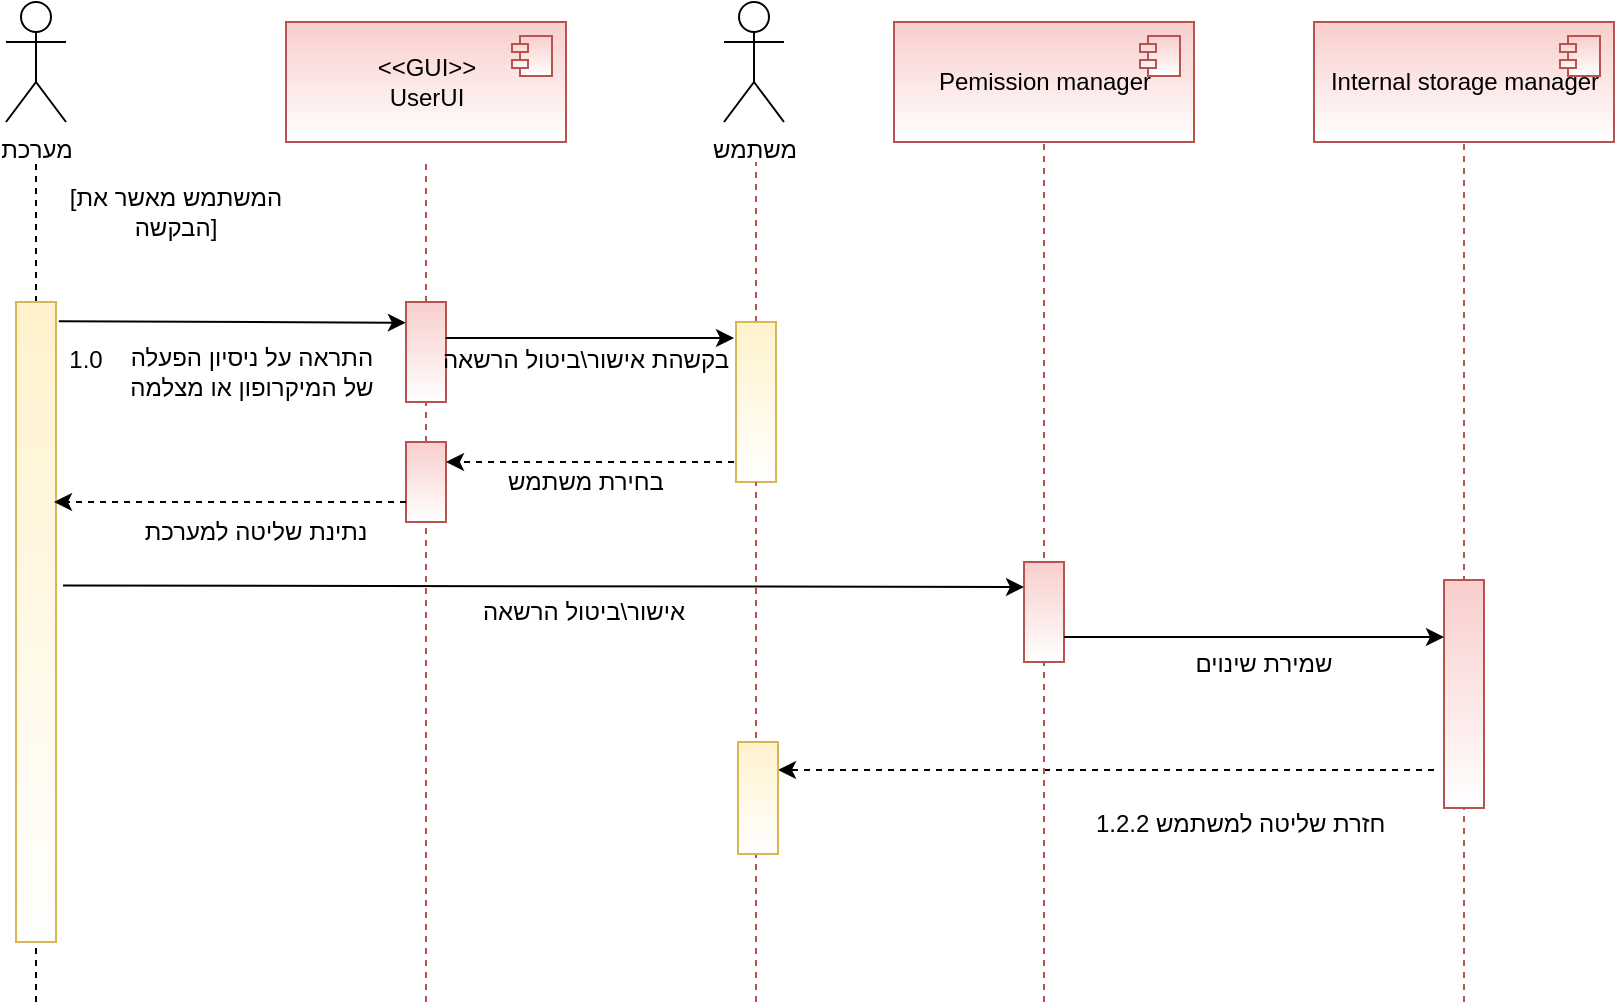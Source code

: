 <mxfile version="16.5.1" type="device"><diagram id="NQNrdyokiaG8pjqe4-te" name="Page-1"><mxGraphModel dx="1038" dy="649" grid="1" gridSize="10" guides="1" tooltips="1" connect="1" arrows="1" fold="1" page="1" pageScale="1" pageWidth="850" pageHeight="1100" math="0" shadow="0"><root><mxCell id="0"/><mxCell id="1" parent="0"/><mxCell id="UXkhljv9u1xrjpsRD5uy-14" value="בחירת משתמש" style="text;html=1;strokeColor=none;fillColor=none;align=center;verticalAlign=middle;whiteSpace=wrap;rounded=0;textDirection=rtl;" parent="1" vertex="1"><mxGeometry x="226" y="235" width="200" height="30" as="geometry"/></mxCell><mxCell id="vsHgMHErxk0yuUAJlOsU-10" value="מערכת" style="shape=umlActor;verticalLabelPosition=bottom;verticalAlign=top;html=1;outlineConnect=0;gradientColor=#ffffff;" parent="1" vertex="1"><mxGeometry x="36" y="10" width="30" height="60" as="geometry"/></mxCell><mxCell id="vsHgMHErxk0yuUAJlOsU-11" value="" style="endArrow=none;dashed=1;html=1;rounded=0;startArrow=none;" parent="1" source="vsHgMHErxk0yuUAJlOsU-19" edge="1"><mxGeometry width="50" height="50" relative="1" as="geometry"><mxPoint x="51" y="470" as="sourcePoint"/><mxPoint x="51" y="90" as="targetPoint"/></mxGeometry></mxCell><mxCell id="vsHgMHErxk0yuUAJlOsU-12" value="" style="endArrow=none;dashed=1;html=1;rounded=0;entryX=0.5;entryY=1;entryDx=0;entryDy=0;fillColor=#f8cecc;strokeColor=#b85450;startArrow=none;" parent="1" source="vsHgMHErxk0yuUAJlOsU-16" edge="1"><mxGeometry width="50" height="50" relative="1" as="geometry"><mxPoint x="246" y="480" as="sourcePoint"/><mxPoint x="246" y="90" as="targetPoint"/></mxGeometry></mxCell><mxCell id="vsHgMHErxk0yuUAJlOsU-13" value="" style="endArrow=none;dashed=1;html=1;rounded=0;entryX=0.5;entryY=1;entryDx=0;entryDy=0;fillColor=#f8cecc;strokeColor=#b85450;startArrow=none;" parent="1" source="vsHgMHErxk0yuUAJlOsU-27" edge="1"><mxGeometry width="50" height="50" relative="1" as="geometry"><mxPoint x="406" y="490" as="sourcePoint"/><mxPoint x="411" y="90" as="targetPoint"/></mxGeometry></mxCell><mxCell id="vsHgMHErxk0yuUAJlOsU-16" value="" style="rounded=0;whiteSpace=wrap;html=1;fillColor=#f8cecc;strokeColor=#b85450;gradientColor=#ffffff;" parent="1" vertex="1"><mxGeometry x="236" y="160" width="20" height="50" as="geometry"/></mxCell><mxCell id="vsHgMHErxk0yuUAJlOsU-17" value="" style="endArrow=none;dashed=1;html=1;rounded=0;entryX=0.5;entryY=1;entryDx=0;entryDy=0;fillColor=#f8cecc;strokeColor=#b85450;startArrow=none;" parent="1" source="UXkhljv9u1xrjpsRD5uy-10" target="vsHgMHErxk0yuUAJlOsU-16" edge="1"><mxGeometry width="50" height="50" relative="1" as="geometry"><mxPoint x="246" y="510" as="sourcePoint"/><mxPoint x="246" y="90" as="targetPoint"/></mxGeometry></mxCell><mxCell id="vsHgMHErxk0yuUAJlOsU-19" value="" style="rounded=0;whiteSpace=wrap;html=1;fillColor=#fff2cc;strokeColor=#d6b656;gradientColor=#ffffff;" parent="1" vertex="1"><mxGeometry x="41" y="160" width="20" height="320" as="geometry"/></mxCell><mxCell id="vsHgMHErxk0yuUAJlOsU-20" value="" style="endArrow=none;dashed=1;html=1;rounded=0;" parent="1" target="vsHgMHErxk0yuUAJlOsU-19" edge="1"><mxGeometry width="50" height="50" relative="1" as="geometry"><mxPoint x="51" y="510" as="sourcePoint"/><mxPoint x="51" y="90" as="targetPoint"/></mxGeometry></mxCell><mxCell id="vsHgMHErxk0yuUAJlOsU-23" value="" style="endArrow=classic;html=1;rounded=0;exitX=0.99;exitY=0.36;exitDx=0;exitDy=0;exitPerimeter=0;" parent="1" source="vsHgMHErxk0yuUAJlOsU-16" edge="1"><mxGeometry width="50" height="50" relative="1" as="geometry"><mxPoint x="260" y="178" as="sourcePoint"/><mxPoint x="400" y="178" as="targetPoint"/><Array as="points"/></mxGeometry></mxCell><mxCell id="vsHgMHErxk0yuUAJlOsU-25" value="&lt;span&gt;&amp;lt;&amp;lt;GUI&amp;gt;&amp;gt;&lt;/span&gt;&lt;br&gt;&lt;span&gt;UserUI&lt;/span&gt;" style="html=1;dropTarget=0;fillColor=#f8cecc;strokeColor=#b85450;gradientColor=#ffffff;" parent="1" vertex="1"><mxGeometry x="176" y="20" width="140" height="60" as="geometry"/></mxCell><mxCell id="vsHgMHErxk0yuUAJlOsU-26" value="" style="shape=module;jettyWidth=8;jettyHeight=4;fillColor=#f8cecc;strokeColor=#b85450;gradientColor=#ffffff;" parent="vsHgMHErxk0yuUAJlOsU-25" vertex="1"><mxGeometry x="1" width="20" height="20" relative="1" as="geometry"><mxPoint x="-27" y="7" as="offset"/></mxGeometry></mxCell><mxCell id="vsHgMHErxk0yuUAJlOsU-27" value="" style="rounded=0;whiteSpace=wrap;html=1;fillColor=#fff2cc;strokeColor=#d6b656;gradientColor=#ffffff;" parent="1" vertex="1"><mxGeometry x="401" y="170" width="20" height="80" as="geometry"/></mxCell><mxCell id="vsHgMHErxk0yuUAJlOsU-28" value="" style="endArrow=none;dashed=1;html=1;rounded=0;entryX=0.5;entryY=1;entryDx=0;entryDy=0;fillColor=#f8cecc;strokeColor=#b85450;" parent="1" target="vsHgMHErxk0yuUAJlOsU-27" edge="1"><mxGeometry width="50" height="50" relative="1" as="geometry"><mxPoint x="411" y="510" as="sourcePoint"/><mxPoint x="406" y="130" as="targetPoint"/></mxGeometry></mxCell><mxCell id="vsHgMHErxk0yuUAJlOsU-32" value="1.0" style="text;html=1;strokeColor=none;fillColor=none;align=center;verticalAlign=middle;whiteSpace=wrap;rounded=0;" parent="1" vertex="1"><mxGeometry x="66" y="174" width="20" height="30" as="geometry"/></mxCell><mxCell id="vsHgMHErxk0yuUAJlOsU-35" value="Pemission manager" style="html=1;dropTarget=0;fillColor=#f8cecc;strokeColor=#b85450;gradientColor=#ffffff;" parent="1" vertex="1"><mxGeometry x="480" y="20" width="150" height="60" as="geometry"/></mxCell><mxCell id="vsHgMHErxk0yuUAJlOsU-36" value="" style="shape=module;jettyWidth=8;jettyHeight=4;fillColor=#f8cecc;strokeColor=#b85450;gradientColor=#ffffff;" parent="vsHgMHErxk0yuUAJlOsU-35" vertex="1"><mxGeometry x="1" width="20" height="20" relative="1" as="geometry"><mxPoint x="-27" y="7" as="offset"/></mxGeometry></mxCell><mxCell id="vsHgMHErxk0yuUAJlOsU-56" value="" style="endArrow=classic;html=1;rounded=0;exitX=1.071;exitY=0.03;exitDx=0;exitDy=0;entryX=-0.003;entryY=0.207;entryDx=0;entryDy=0;entryPerimeter=0;exitPerimeter=0;" parent="1" source="vsHgMHErxk0yuUAJlOsU-19" target="vsHgMHErxk0yuUAJlOsU-16" edge="1"><mxGeometry width="50" height="50" relative="1" as="geometry"><mxPoint x="396" y="330" as="sourcePoint"/><mxPoint x="446" y="280" as="targetPoint"/></mxGeometry></mxCell><mxCell id="VqswDoENjYhNsq98UbDP-10" value="בקשהת אישור\ביטול הרשאה" style="text;html=1;strokeColor=none;fillColor=none;align=center;verticalAlign=middle;whiteSpace=wrap;rounded=0;textDirection=rtl;" parent="1" vertex="1"><mxGeometry x="226" y="174" width="200" height="30" as="geometry"/></mxCell><mxCell id="VqswDoENjYhNsq98UbDP-15" value="" style="endArrow=classic;html=1;rounded=0;exitX=1.176;exitY=0.443;exitDx=0;exitDy=0;exitPerimeter=0;entryX=0;entryY=0.25;entryDx=0;entryDy=0;" parent="1" source="vsHgMHErxk0yuUAJlOsU-19" target="UXkhljv9u1xrjpsRD5uy-18" edge="1"><mxGeometry width="50" height="50" relative="1" as="geometry"><mxPoint x="256" y="352.5" as="sourcePoint"/><mxPoint x="746" y="352" as="targetPoint"/></mxGeometry></mxCell><mxCell id="VqswDoENjYhNsq98UbDP-16" value="" style="endArrow=classic;html=1;rounded=0;dashed=1;entryX=1;entryY=0.25;entryDx=0;entryDy=0;" parent="1" target="UXkhljv9u1xrjpsRD5uy-25" edge="1"><mxGeometry width="50" height="50" relative="1" as="geometry"><mxPoint x="750" y="394" as="sourcePoint"/><mxPoint x="226.52" y="397.68" as="targetPoint"/></mxGeometry></mxCell><mxCell id="VqswDoENjYhNsq98UbDP-17" value="&amp;nbsp;חזרת שליטה למשתמש 1.2.2" style="text;html=1;strokeColor=none;fillColor=none;align=center;verticalAlign=middle;whiteSpace=wrap;rounded=0;textDirection=rtl;" parent="1" vertex="1"><mxGeometry x="555" y="406" width="200" height="30" as="geometry"/></mxCell><mxCell id="UXkhljv9u1xrjpsRD5uy-2" value="התראה על ניסיון הפעלה של המיקרופון או מצלמה" style="text;html=1;strokeColor=none;fillColor=none;align=center;verticalAlign=middle;whiteSpace=wrap;rounded=0;textDirection=rtl;" parent="1" vertex="1"><mxGeometry x="92" y="180" width="134" height="30" as="geometry"/></mxCell><mxCell id="UXkhljv9u1xrjpsRD5uy-3" value="Internal storage manager" style="html=1;dropTarget=0;fillColor=#f8cecc;strokeColor=#b85450;gradientColor=#ffffff;" parent="1" vertex="1"><mxGeometry x="690" y="20" width="150" height="60" as="geometry"/></mxCell><mxCell id="UXkhljv9u1xrjpsRD5uy-4" value="" style="shape=module;jettyWidth=8;jettyHeight=4;fillColor=#f8cecc;strokeColor=#b85450;gradientColor=#ffffff;" parent="UXkhljv9u1xrjpsRD5uy-3" vertex="1"><mxGeometry x="1" width="20" height="20" relative="1" as="geometry"><mxPoint x="-27" y="7" as="offset"/></mxGeometry></mxCell><mxCell id="UXkhljv9u1xrjpsRD5uy-6" value="[המשתמש מאשר את הבקשה]" style="text;html=1;strokeColor=none;fillColor=none;align=center;verticalAlign=middle;whiteSpace=wrap;rounded=0;" parent="1" vertex="1"><mxGeometry x="61" y="100" width="120" height="30" as="geometry"/></mxCell><mxCell id="UXkhljv9u1xrjpsRD5uy-7" value="משתמש" style="shape=umlActor;verticalLabelPosition=bottom;verticalAlign=top;html=1;outlineConnect=0;gradientColor=#ffffff;" parent="1" vertex="1"><mxGeometry x="395" y="10" width="30" height="60" as="geometry"/></mxCell><mxCell id="UXkhljv9u1xrjpsRD5uy-10" value="" style="rounded=0;whiteSpace=wrap;html=1;fillColor=#f8cecc;strokeColor=#b85450;gradientColor=#ffffff;" parent="1" vertex="1"><mxGeometry x="236" y="230" width="20" height="40" as="geometry"/></mxCell><mxCell id="UXkhljv9u1xrjpsRD5uy-11" value="" style="endArrow=none;dashed=1;html=1;rounded=0;entryX=0.5;entryY=1;entryDx=0;entryDy=0;fillColor=#f8cecc;strokeColor=#b85450;" parent="1" target="UXkhljv9u1xrjpsRD5uy-10" edge="1"><mxGeometry width="50" height="50" relative="1" as="geometry"><mxPoint x="246" y="510" as="sourcePoint"/><mxPoint x="246" y="210" as="targetPoint"/></mxGeometry></mxCell><mxCell id="UXkhljv9u1xrjpsRD5uy-12" value="" style="endArrow=classic;html=1;rounded=0;dashed=1;entryX=1;entryY=0.25;entryDx=0;entryDy=0;" parent="1" target="UXkhljv9u1xrjpsRD5uy-10" edge="1"><mxGeometry width="50" height="50" relative="1" as="geometry"><mxPoint x="400" y="240" as="sourcePoint"/><mxPoint x="71" y="410" as="targetPoint"/></mxGeometry></mxCell><mxCell id="UXkhljv9u1xrjpsRD5uy-15" value="" style="endArrow=classic;html=1;rounded=0;dashed=1;exitX=0;exitY=0.75;exitDx=0;exitDy=0;" parent="1" source="UXkhljv9u1xrjpsRD5uy-10" edge="1"><mxGeometry width="50" height="50" relative="1" as="geometry"><mxPoint x="410" y="250" as="sourcePoint"/><mxPoint x="60" y="260" as="targetPoint"/></mxGeometry></mxCell><mxCell id="UXkhljv9u1xrjpsRD5uy-16" value="נתינת שליטה למערכת" style="text;html=1;strokeColor=none;fillColor=none;align=center;verticalAlign=middle;whiteSpace=wrap;rounded=0;textDirection=rtl;" parent="1" vertex="1"><mxGeometry x="61" y="260" width="200" height="30" as="geometry"/></mxCell><mxCell id="UXkhljv9u1xrjpsRD5uy-17" value="" style="endArrow=none;dashed=1;html=1;rounded=0;entryX=0.5;entryY=1;entryDx=0;entryDy=0;fillColor=#f8cecc;strokeColor=#b85450;startArrow=none;" parent="1" target="vsHgMHErxk0yuUAJlOsU-35" edge="1"><mxGeometry width="50" height="50" relative="1" as="geometry"><mxPoint x="555" y="510" as="sourcePoint"/><mxPoint x="256" y="100" as="targetPoint"/></mxGeometry></mxCell><mxCell id="UXkhljv9u1xrjpsRD5uy-18" value="" style="rounded=0;whiteSpace=wrap;html=1;fillColor=#f8cecc;strokeColor=#b85450;gradientColor=#ffffff;" parent="1" vertex="1"><mxGeometry x="545" y="290" width="20" height="50" as="geometry"/></mxCell><mxCell id="UXkhljv9u1xrjpsRD5uy-20" value="אישור\ביטול הרשאה" style="text;html=1;strokeColor=none;fillColor=none;align=center;verticalAlign=middle;whiteSpace=wrap;rounded=0;textDirection=rtl;" parent="1" vertex="1"><mxGeometry x="225" y="300" width="200" height="30" as="geometry"/></mxCell><mxCell id="UXkhljv9u1xrjpsRD5uy-21" value="" style="endArrow=none;dashed=1;html=1;rounded=0;entryX=0.5;entryY=1;entryDx=0;entryDy=0;fillColor=#f8cecc;strokeColor=#b85450;startArrow=none;" parent="1" target="UXkhljv9u1xrjpsRD5uy-3" edge="1"><mxGeometry width="50" height="50" relative="1" as="geometry"><mxPoint x="765" y="510" as="sourcePoint"/><mxPoint x="780" y="130" as="targetPoint"/></mxGeometry></mxCell><mxCell id="UXkhljv9u1xrjpsRD5uy-22" value="" style="rounded=0;whiteSpace=wrap;html=1;fillColor=#f8cecc;strokeColor=#b85450;gradientColor=#ffffff;" parent="1" vertex="1"><mxGeometry x="755" y="299" width="20" height="114" as="geometry"/></mxCell><mxCell id="UXkhljv9u1xrjpsRD5uy-23" value="" style="endArrow=classic;html=1;rounded=0;exitX=1;exitY=0.75;exitDx=0;exitDy=0;entryX=0;entryY=0.25;entryDx=0;entryDy=0;" parent="1" source="UXkhljv9u1xrjpsRD5uy-18" target="UXkhljv9u1xrjpsRD5uy-22" edge="1"><mxGeometry width="50" height="50" relative="1" as="geometry"><mxPoint x="74.52" y="311.76" as="sourcePoint"/><mxPoint x="555" y="312.5" as="targetPoint"/></mxGeometry></mxCell><mxCell id="UXkhljv9u1xrjpsRD5uy-24" value="שמירת שינוים" style="text;html=1;strokeColor=none;fillColor=none;align=center;verticalAlign=middle;whiteSpace=wrap;rounded=0;textDirection=rtl;" parent="1" vertex="1"><mxGeometry x="565" y="326" width="200" height="30" as="geometry"/></mxCell><mxCell id="UXkhljv9u1xrjpsRD5uy-25" value="" style="rounded=0;whiteSpace=wrap;html=1;fillColor=#fff2cc;strokeColor=#d6b656;gradientColor=#ffffff;" parent="1" vertex="1"><mxGeometry x="402" y="380" width="20" height="56" as="geometry"/></mxCell></root></mxGraphModel></diagram></mxfile>